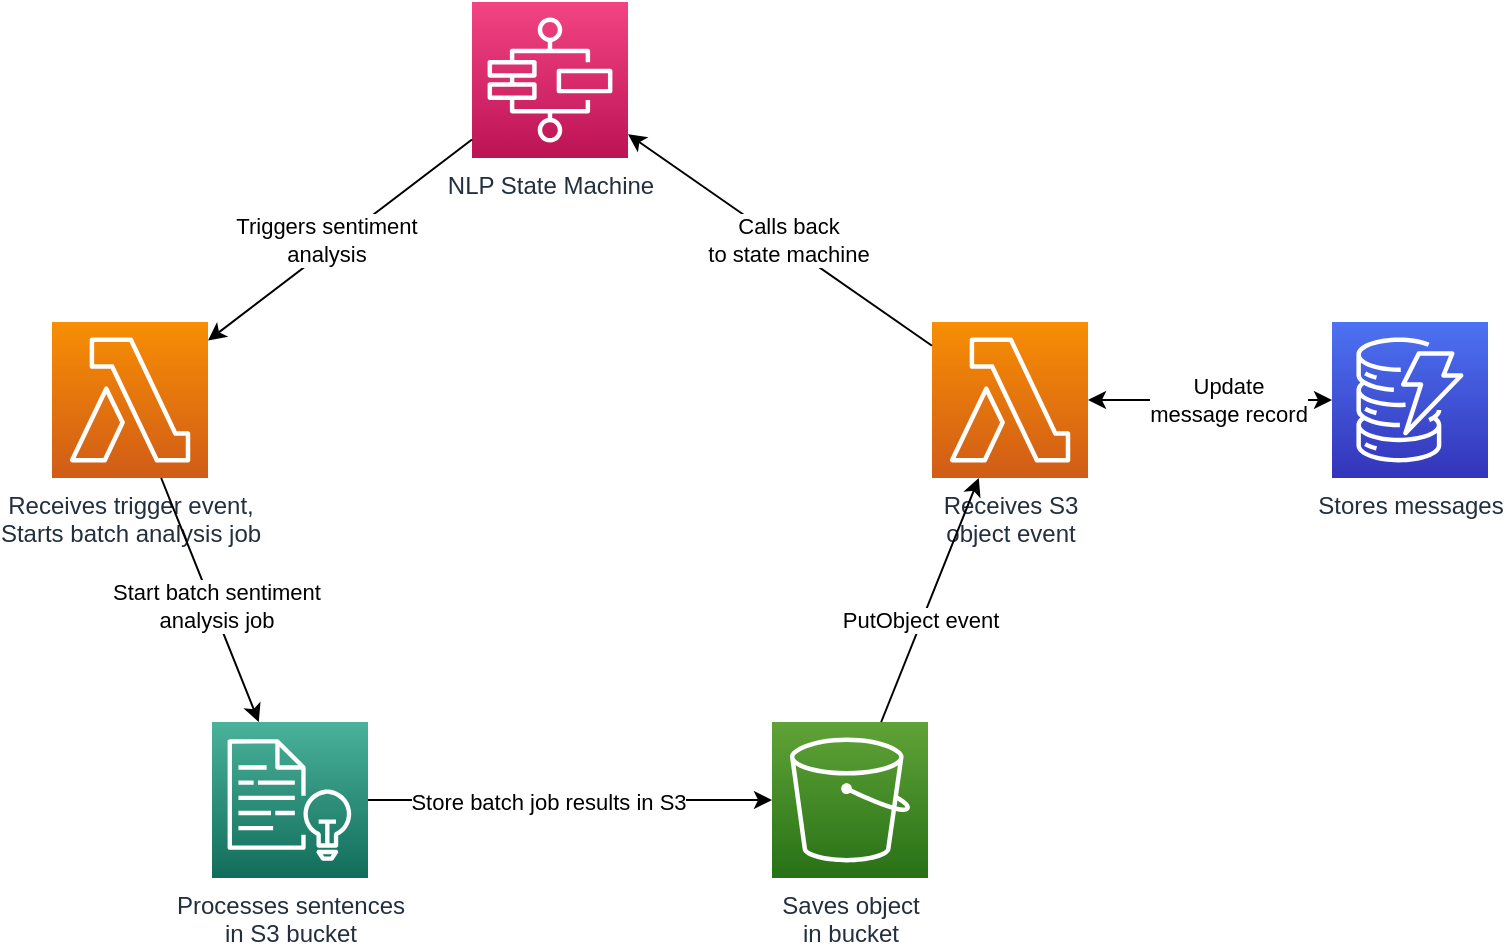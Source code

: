 <mxfile version="13.6.2" type="device"><diagram id="pjtYOhQt7jZlYq04XeVx" name="Page-1"><mxGraphModel dx="1426" dy="860" grid="1" gridSize="10" guides="1" tooltips="1" connect="1" arrows="1" fold="1" page="1" pageScale="1" pageWidth="850" pageHeight="1100" math="0" shadow="0"><root><mxCell id="0"/><mxCell id="1" parent="0"/><mxCell id="EEUgQqLqdFiCECg26hTy-1" value="Receives trigger event,&lt;br&gt;Starts batch analysis job" style="outlineConnect=0;fontColor=#232F3E;gradientColor=#F78E04;gradientDirection=north;fillColor=#D05C17;strokeColor=#ffffff;dashed=0;verticalLabelPosition=bottom;verticalAlign=top;align=center;html=1;fontSize=12;fontStyle=0;aspect=fixed;shape=mxgraph.aws4.resourceIcon;resIcon=mxgraph.aws4.lambda;" vertex="1" parent="1"><mxGeometry x="160" y="240" width="78" height="78" as="geometry"/></mxCell><mxCell id="EEUgQqLqdFiCECg26hTy-2" value="Processes sentences&lt;br&gt;in S3 bucket" style="outlineConnect=0;fontColor=#232F3E;gradientColor=#4AB29A;gradientDirection=north;fillColor=#116D5B;strokeColor=#ffffff;dashed=0;verticalLabelPosition=bottom;verticalAlign=top;align=center;html=1;fontSize=12;fontStyle=0;aspect=fixed;shape=mxgraph.aws4.resourceIcon;resIcon=mxgraph.aws4.comprehend;" vertex="1" parent="1"><mxGeometry x="240" y="440" width="78" height="78" as="geometry"/></mxCell><mxCell id="EEUgQqLqdFiCECg26hTy-3" value="Saves object&lt;br&gt;in bucket" style="outlineConnect=0;fontColor=#232F3E;gradientColor=#60A337;gradientDirection=north;fillColor=#277116;strokeColor=#ffffff;dashed=0;verticalLabelPosition=bottom;verticalAlign=top;align=center;html=1;fontSize=12;fontStyle=0;aspect=fixed;shape=mxgraph.aws4.resourceIcon;resIcon=mxgraph.aws4.s3;" vertex="1" parent="1"><mxGeometry x="520" y="440" width="78" height="78" as="geometry"/></mxCell><mxCell id="EEUgQqLqdFiCECg26hTy-4" value="NLP State Machine" style="outlineConnect=0;fontColor=#232F3E;gradientColor=#F34482;gradientDirection=north;fillColor=#BC1356;strokeColor=#ffffff;dashed=0;verticalLabelPosition=bottom;verticalAlign=top;align=center;html=1;fontSize=12;fontStyle=0;aspect=fixed;shape=mxgraph.aws4.resourceIcon;resIcon=mxgraph.aws4.step_functions;" vertex="1" parent="1"><mxGeometry x="370" y="80" width="78" height="78" as="geometry"/></mxCell><mxCell id="EEUgQqLqdFiCECg26hTy-5" value="Receives S3&lt;br&gt;object event" style="outlineConnect=0;fontColor=#232F3E;gradientColor=#F78E04;gradientDirection=north;fillColor=#D05C17;strokeColor=#ffffff;dashed=0;verticalLabelPosition=bottom;verticalAlign=top;align=center;html=1;fontSize=12;fontStyle=0;aspect=fixed;shape=mxgraph.aws4.resourceIcon;resIcon=mxgraph.aws4.lambda;" vertex="1" parent="1"><mxGeometry x="600" y="240" width="78" height="78" as="geometry"/></mxCell><mxCell id="EEUgQqLqdFiCECg26hTy-6" value="" style="endArrow=classic;html=1;" edge="1" parent="1" source="EEUgQqLqdFiCECg26hTy-4" target="EEUgQqLqdFiCECg26hTy-1"><mxGeometry width="50" height="50" relative="1" as="geometry"><mxPoint x="560" y="460" as="sourcePoint"/><mxPoint x="610" y="410" as="targetPoint"/></mxGeometry></mxCell><mxCell id="EEUgQqLqdFiCECg26hTy-11" value="Triggers sentiment&lt;br&gt;analysis" style="edgeLabel;html=1;align=center;verticalAlign=middle;resizable=0;points=[];" vertex="1" connectable="0" parent="EEUgQqLqdFiCECg26hTy-6"><mxGeometry x="0.066" y="-4" relative="1" as="geometry"><mxPoint as="offset"/></mxGeometry></mxCell><mxCell id="EEUgQqLqdFiCECg26hTy-7" value="" style="endArrow=classic;html=1;" edge="1" parent="1" source="EEUgQqLqdFiCECg26hTy-1" target="EEUgQqLqdFiCECg26hTy-2"><mxGeometry width="50" height="50" relative="1" as="geometry"><mxPoint x="560" y="460" as="sourcePoint"/><mxPoint x="610" y="410" as="targetPoint"/></mxGeometry></mxCell><mxCell id="EEUgQqLqdFiCECg26hTy-12" value="Start batch sentiment&lt;br&gt;analysis job" style="edgeLabel;html=1;align=center;verticalAlign=middle;resizable=0;points=[];" vertex="1" connectable="0" parent="EEUgQqLqdFiCECg26hTy-7"><mxGeometry x="0.06" y="1" relative="1" as="geometry"><mxPoint as="offset"/></mxGeometry></mxCell><mxCell id="EEUgQqLqdFiCECg26hTy-8" value="" style="endArrow=classic;html=1;" edge="1" parent="1" source="EEUgQqLqdFiCECg26hTy-2" target="EEUgQqLqdFiCECg26hTy-3"><mxGeometry width="50" height="50" relative="1" as="geometry"><mxPoint x="560" y="540" as="sourcePoint"/><mxPoint x="610" y="490" as="targetPoint"/></mxGeometry></mxCell><mxCell id="EEUgQqLqdFiCECg26hTy-14" value="Store batch job results in S3" style="edgeLabel;html=1;align=center;verticalAlign=middle;resizable=0;points=[];" vertex="1" connectable="0" parent="EEUgQqLqdFiCECg26hTy-8"><mxGeometry x="-0.115" y="-1" relative="1" as="geometry"><mxPoint as="offset"/></mxGeometry></mxCell><mxCell id="EEUgQqLqdFiCECg26hTy-9" value="" style="endArrow=classic;html=1;" edge="1" parent="1" source="EEUgQqLqdFiCECg26hTy-3" target="EEUgQqLqdFiCECg26hTy-5"><mxGeometry width="50" height="50" relative="1" as="geometry"><mxPoint x="560" y="460" as="sourcePoint"/><mxPoint x="610" y="410" as="targetPoint"/></mxGeometry></mxCell><mxCell id="EEUgQqLqdFiCECg26hTy-15" value="PutObject event" style="edgeLabel;html=1;align=center;verticalAlign=middle;resizable=0;points=[];" vertex="1" connectable="0" parent="EEUgQqLqdFiCECg26hTy-9"><mxGeometry x="-0.168" y="1" relative="1" as="geometry"><mxPoint as="offset"/></mxGeometry></mxCell><mxCell id="EEUgQqLqdFiCECg26hTy-10" value="" style="endArrow=classic;html=1;" edge="1" parent="1" source="EEUgQqLqdFiCECg26hTy-5" target="EEUgQqLqdFiCECg26hTy-4"><mxGeometry width="50" height="50" relative="1" as="geometry"><mxPoint x="560" y="460" as="sourcePoint"/><mxPoint x="610" y="410" as="targetPoint"/></mxGeometry></mxCell><mxCell id="EEUgQqLqdFiCECg26hTy-13" value="Calls back&lt;br&gt;to state machine" style="edgeLabel;html=1;align=center;verticalAlign=middle;resizable=0;points=[];" vertex="1" connectable="0" parent="EEUgQqLqdFiCECg26hTy-10"><mxGeometry x="-0.026" y="-2" relative="1" as="geometry"><mxPoint as="offset"/></mxGeometry></mxCell><mxCell id="EEUgQqLqdFiCECg26hTy-17" value="Stores messages" style="outlineConnect=0;fontColor=#232F3E;gradientColor=#4D72F3;gradientDirection=north;fillColor=#3334B9;strokeColor=#ffffff;dashed=0;verticalLabelPosition=bottom;verticalAlign=top;align=center;html=1;fontSize=12;fontStyle=0;aspect=fixed;shape=mxgraph.aws4.resourceIcon;resIcon=mxgraph.aws4.dynamodb;" vertex="1" parent="1"><mxGeometry x="800" y="240" width="78" height="78" as="geometry"/></mxCell><mxCell id="EEUgQqLqdFiCECg26hTy-18" value="" style="endArrow=classic;startArrow=classic;html=1;" edge="1" parent="1" source="EEUgQqLqdFiCECg26hTy-5" target="EEUgQqLqdFiCECg26hTy-17"><mxGeometry width="50" height="50" relative="1" as="geometry"><mxPoint x="390" y="420" as="sourcePoint"/><mxPoint x="440" y="370" as="targetPoint"/></mxGeometry></mxCell><mxCell id="EEUgQqLqdFiCECg26hTy-19" value="Update&lt;br&gt;message record" style="edgeLabel;html=1;align=center;verticalAlign=middle;resizable=0;points=[];" vertex="1" connectable="0" parent="EEUgQqLqdFiCECg26hTy-18"><mxGeometry x="0.147" relative="1" as="geometry"><mxPoint as="offset"/></mxGeometry></mxCell></root></mxGraphModel></diagram></mxfile>